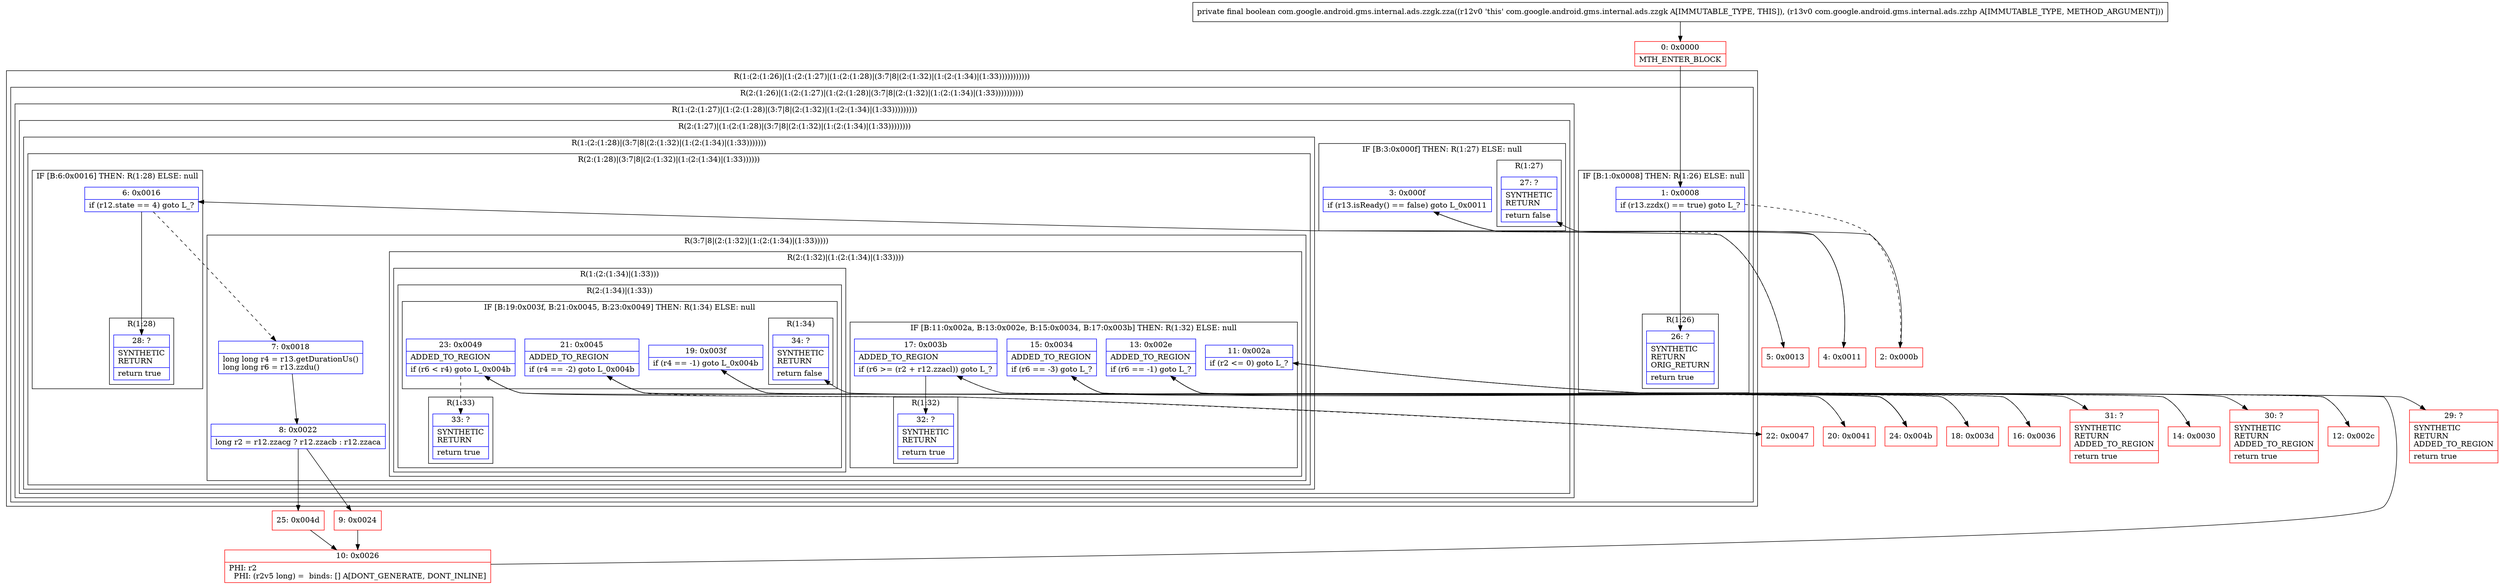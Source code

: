 digraph "CFG forcom.google.android.gms.internal.ads.zzgk.zza(Lcom\/google\/android\/gms\/internal\/ads\/zzhp;)Z" {
subgraph cluster_Region_1620806333 {
label = "R(1:(2:(1:26)|(1:(2:(1:27)|(1:(2:(1:28)|(3:7|8|(2:(1:32)|(1:(2:(1:34)|(1:33)))))))))))";
node [shape=record,color=blue];
subgraph cluster_Region_1979651217 {
label = "R(2:(1:26)|(1:(2:(1:27)|(1:(2:(1:28)|(3:7|8|(2:(1:32)|(1:(2:(1:34)|(1:33))))))))))";
node [shape=record,color=blue];
subgraph cluster_IfRegion_1896515496 {
label = "IF [B:1:0x0008] THEN: R(1:26) ELSE: null";
node [shape=record,color=blue];
Node_1 [shape=record,label="{1\:\ 0x0008|if (r13.zzdx() == true) goto L_?\l}"];
subgraph cluster_Region_488242701 {
label = "R(1:26)";
node [shape=record,color=blue];
Node_26 [shape=record,label="{26\:\ ?|SYNTHETIC\lRETURN\lORIG_RETURN\l|return true\l}"];
}
}
subgraph cluster_Region_569065841 {
label = "R(1:(2:(1:27)|(1:(2:(1:28)|(3:7|8|(2:(1:32)|(1:(2:(1:34)|(1:33)))))))))";
node [shape=record,color=blue];
subgraph cluster_Region_750621249 {
label = "R(2:(1:27)|(1:(2:(1:28)|(3:7|8|(2:(1:32)|(1:(2:(1:34)|(1:33))))))))";
node [shape=record,color=blue];
subgraph cluster_IfRegion_162494393 {
label = "IF [B:3:0x000f] THEN: R(1:27) ELSE: null";
node [shape=record,color=blue];
Node_3 [shape=record,label="{3\:\ 0x000f|if (r13.isReady() == false) goto L_0x0011\l}"];
subgraph cluster_Region_1528043799 {
label = "R(1:27)";
node [shape=record,color=blue];
Node_27 [shape=record,label="{27\:\ ?|SYNTHETIC\lRETURN\l|return false\l}"];
}
}
subgraph cluster_Region_537865165 {
label = "R(1:(2:(1:28)|(3:7|8|(2:(1:32)|(1:(2:(1:34)|(1:33)))))))";
node [shape=record,color=blue];
subgraph cluster_Region_1616943639 {
label = "R(2:(1:28)|(3:7|8|(2:(1:32)|(1:(2:(1:34)|(1:33))))))";
node [shape=record,color=blue];
subgraph cluster_IfRegion_310393629 {
label = "IF [B:6:0x0016] THEN: R(1:28) ELSE: null";
node [shape=record,color=blue];
Node_6 [shape=record,label="{6\:\ 0x0016|if (r12.state == 4) goto L_?\l}"];
subgraph cluster_Region_1764185339 {
label = "R(1:28)";
node [shape=record,color=blue];
Node_28 [shape=record,label="{28\:\ ?|SYNTHETIC\lRETURN\l|return true\l}"];
}
}
subgraph cluster_Region_59358233 {
label = "R(3:7|8|(2:(1:32)|(1:(2:(1:34)|(1:33)))))";
node [shape=record,color=blue];
Node_7 [shape=record,label="{7\:\ 0x0018|long long r4 = r13.getDurationUs()\llong long r6 = r13.zzdu()\l}"];
Node_8 [shape=record,label="{8\:\ 0x0022|long r2 = r12.zzacg ? r12.zzacb : r12.zzaca\l}"];
subgraph cluster_Region_808409937 {
label = "R(2:(1:32)|(1:(2:(1:34)|(1:33))))";
node [shape=record,color=blue];
subgraph cluster_IfRegion_2142328047 {
label = "IF [B:11:0x002a, B:13:0x002e, B:15:0x0034, B:17:0x003b] THEN: R(1:32) ELSE: null";
node [shape=record,color=blue];
Node_11 [shape=record,label="{11\:\ 0x002a|if (r2 \<= 0) goto L_?\l}"];
Node_13 [shape=record,label="{13\:\ 0x002e|ADDED_TO_REGION\l|if (r6 == \-1) goto L_?\l}"];
Node_15 [shape=record,label="{15\:\ 0x0034|ADDED_TO_REGION\l|if (r6 == \-3) goto L_?\l}"];
Node_17 [shape=record,label="{17\:\ 0x003b|ADDED_TO_REGION\l|if (r6 \>= (r2 + r12.zzacl)) goto L_?\l}"];
subgraph cluster_Region_1425792865 {
label = "R(1:32)";
node [shape=record,color=blue];
Node_32 [shape=record,label="{32\:\ ?|SYNTHETIC\lRETURN\l|return true\l}"];
}
}
subgraph cluster_Region_1194348080 {
label = "R(1:(2:(1:34)|(1:33)))";
node [shape=record,color=blue];
subgraph cluster_Region_342051489 {
label = "R(2:(1:34)|(1:33))";
node [shape=record,color=blue];
subgraph cluster_IfRegion_820415951 {
label = "IF [B:19:0x003f, B:21:0x0045, B:23:0x0049] THEN: R(1:34) ELSE: null";
node [shape=record,color=blue];
Node_19 [shape=record,label="{19\:\ 0x003f|if (r4 == \-1) goto L_0x004b\l}"];
Node_21 [shape=record,label="{21\:\ 0x0045|ADDED_TO_REGION\l|if (r4 == \-2) goto L_0x004b\l}"];
Node_23 [shape=record,label="{23\:\ 0x0049|ADDED_TO_REGION\l|if (r6 \< r4) goto L_0x004b\l}"];
subgraph cluster_Region_1583120047 {
label = "R(1:34)";
node [shape=record,color=blue];
Node_34 [shape=record,label="{34\:\ ?|SYNTHETIC\lRETURN\l|return false\l}"];
}
}
subgraph cluster_Region_1414963922 {
label = "R(1:33)";
node [shape=record,color=blue];
Node_33 [shape=record,label="{33\:\ ?|SYNTHETIC\lRETURN\l|return true\l}"];
}
}
}
}
}
}
}
}
}
}
}
Node_0 [shape=record,color=red,label="{0\:\ 0x0000|MTH_ENTER_BLOCK\l}"];
Node_2 [shape=record,color=red,label="{2\:\ 0x000b}"];
Node_4 [shape=record,color=red,label="{4\:\ 0x0011}"];
Node_5 [shape=record,color=red,label="{5\:\ 0x0013}"];
Node_9 [shape=record,color=red,label="{9\:\ 0x0024}"];
Node_10 [shape=record,color=red,label="{10\:\ 0x0026|PHI: r2 \l  PHI: (r2v5 long) =  binds: [] A[DONT_GENERATE, DONT_INLINE]\l}"];
Node_12 [shape=record,color=red,label="{12\:\ 0x002c}"];
Node_14 [shape=record,color=red,label="{14\:\ 0x0030}"];
Node_16 [shape=record,color=red,label="{16\:\ 0x0036}"];
Node_18 [shape=record,color=red,label="{18\:\ 0x003d}"];
Node_20 [shape=record,color=red,label="{20\:\ 0x0041}"];
Node_22 [shape=record,color=red,label="{22\:\ 0x0047}"];
Node_24 [shape=record,color=red,label="{24\:\ 0x004b}"];
Node_25 [shape=record,color=red,label="{25\:\ 0x004d}"];
Node_29 [shape=record,color=red,label="{29\:\ ?|SYNTHETIC\lRETURN\lADDED_TO_REGION\l|return true\l}"];
Node_30 [shape=record,color=red,label="{30\:\ ?|SYNTHETIC\lRETURN\lADDED_TO_REGION\l|return true\l}"];
Node_31 [shape=record,color=red,label="{31\:\ ?|SYNTHETIC\lRETURN\lADDED_TO_REGION\l|return true\l}"];
MethodNode[shape=record,label="{private final boolean com.google.android.gms.internal.ads.zzgk.zza((r12v0 'this' com.google.android.gms.internal.ads.zzgk A[IMMUTABLE_TYPE, THIS]), (r13v0 com.google.android.gms.internal.ads.zzhp A[IMMUTABLE_TYPE, METHOD_ARGUMENT])) }"];
MethodNode -> Node_0;
Node_1 -> Node_2[style=dashed];
Node_1 -> Node_26;
Node_3 -> Node_4;
Node_3 -> Node_5[style=dashed];
Node_6 -> Node_7[style=dashed];
Node_6 -> Node_28;
Node_7 -> Node_8;
Node_8 -> Node_9;
Node_8 -> Node_25;
Node_11 -> Node_12[style=dashed];
Node_11 -> Node_29;
Node_13 -> Node_14[style=dashed];
Node_13 -> Node_30;
Node_15 -> Node_16[style=dashed];
Node_15 -> Node_31;
Node_17 -> Node_18[style=dashed];
Node_17 -> Node_32;
Node_19 -> Node_20[style=dashed];
Node_19 -> Node_24;
Node_21 -> Node_22[style=dashed];
Node_21 -> Node_24;
Node_23 -> Node_24;
Node_23 -> Node_33[style=dashed];
Node_0 -> Node_1;
Node_2 -> Node_3;
Node_4 -> Node_27;
Node_5 -> Node_6;
Node_9 -> Node_10;
Node_10 -> Node_11;
Node_12 -> Node_13;
Node_14 -> Node_15;
Node_16 -> Node_17;
Node_18 -> Node_19;
Node_20 -> Node_21;
Node_22 -> Node_23;
Node_24 -> Node_34;
Node_25 -> Node_10;
}

